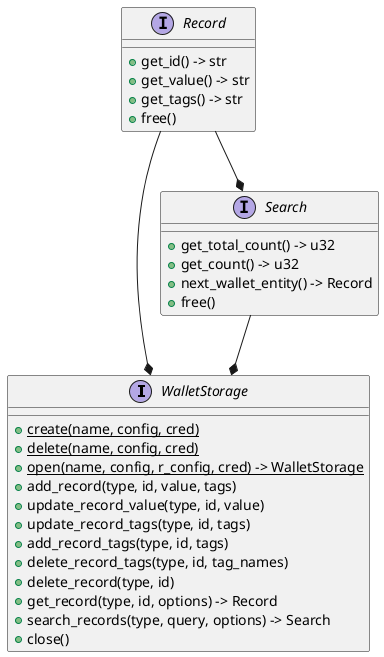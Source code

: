 @startuml storage-interface

interface WalletStorage {
    + {static} create(name, config, cred)
    + {static} delete(name, config, cred)
    + {static} open(name, config, r_config, cred) -> WalletStorage
    + add_record(type, id, value, tags)
    + update_record_value(type, id, value)
    + update_record_tags(type, id, tags)
    + add_record_tags(type, id, tags)
    + delete_record_tags(type, id, tag_names)
    + delete_record(type, id)    
    + get_record(type, id, options) -> Record
    + search_records(type, query, options) -> Search
    +close()
}

interface Search {
    + get_total_count() -> u32
    + get_count() -> u32
    + next_wallet_entity() -> Record
    + free()
}
Search --* WalletStorage

interface Record {
    + get_id() -> str
    + get_value() -> str
    + get_tags() -> str
    + free()
}
Record --* WalletStorage
Record --* Search

@enduml